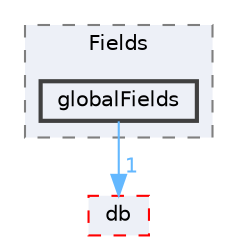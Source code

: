 digraph "src/OpenFOAM/fields/Fields/globalFields"
{
 // LATEX_PDF_SIZE
  bgcolor="transparent";
  edge [fontname=Helvetica,fontsize=10,labelfontname=Helvetica,labelfontsize=10];
  node [fontname=Helvetica,fontsize=10,shape=box,height=0.2,width=0.4];
  compound=true
  subgraph clusterdir_7d364942a13d3ce50f6681364b448a98 {
    graph [ bgcolor="#edf0f7", pencolor="grey50", label="Fields", fontname=Helvetica,fontsize=10 style="filled,dashed", URL="dir_7d364942a13d3ce50f6681364b448a98.html",tooltip=""]
  dir_2c8ff4d901b4f490b2e6759ce04a94b0 [label="globalFields", fillcolor="#edf0f7", color="grey25", style="filled,bold", URL="dir_2c8ff4d901b4f490b2e6759ce04a94b0.html",tooltip=""];
  }
  dir_63c634f7a7cfd679ac26c67fb30fc32f [label="db", fillcolor="#edf0f7", color="red", style="filled,dashed", URL="dir_63c634f7a7cfd679ac26c67fb30fc32f.html",tooltip=""];
  dir_2c8ff4d901b4f490b2e6759ce04a94b0->dir_63c634f7a7cfd679ac26c67fb30fc32f [headlabel="1", labeldistance=1.5 headhref="dir_001647_000817.html" href="dir_001647_000817.html" color="steelblue1" fontcolor="steelblue1"];
}
